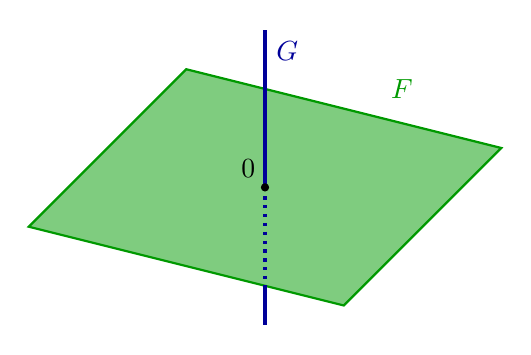 \begin{tikzpicture}
        \draw[thick,green!60!black] (-4,-1)--++(4,-1)--++(2,2)--++(-4,1)--cycle;
        \fill[opacity=0.5,green!60!black] (-4,-1)--++(4,-1)--++(2,2)--++(-4,1)--cycle;

%       \draw[->,>=latex,thick, gray] (-1,-0.5)--++(-1.4,-1.4) node[above left] {$x$};
%       \draw[->,>=latex,thick, gray] (-1,-0.5)--++(2.4,-0.6) node[above right] {$y$};
%       \draw[->,>=latex,thick, gray] (-1,-0.5)--++(0,2.8) node[below right] {$z$};
      \node[green!60!black,above left] at (1,0.5) {$F$};

      \draw[blue!60!black, ultra thick] (-1,-0.5)--++(0,2) node[below right] {$G$};
      \draw[blue!60!black, very thick, dotted] (-1,-0.5)--++(0,-1.25);
      \draw[blue!60!black, very thick] (-1,-1.75)--++(0,-0.5);

         \fill (-1,-0.5) circle (1.5pt);
         \node[above left] at (-1,-0.5) {$0$};
\end{tikzpicture}
